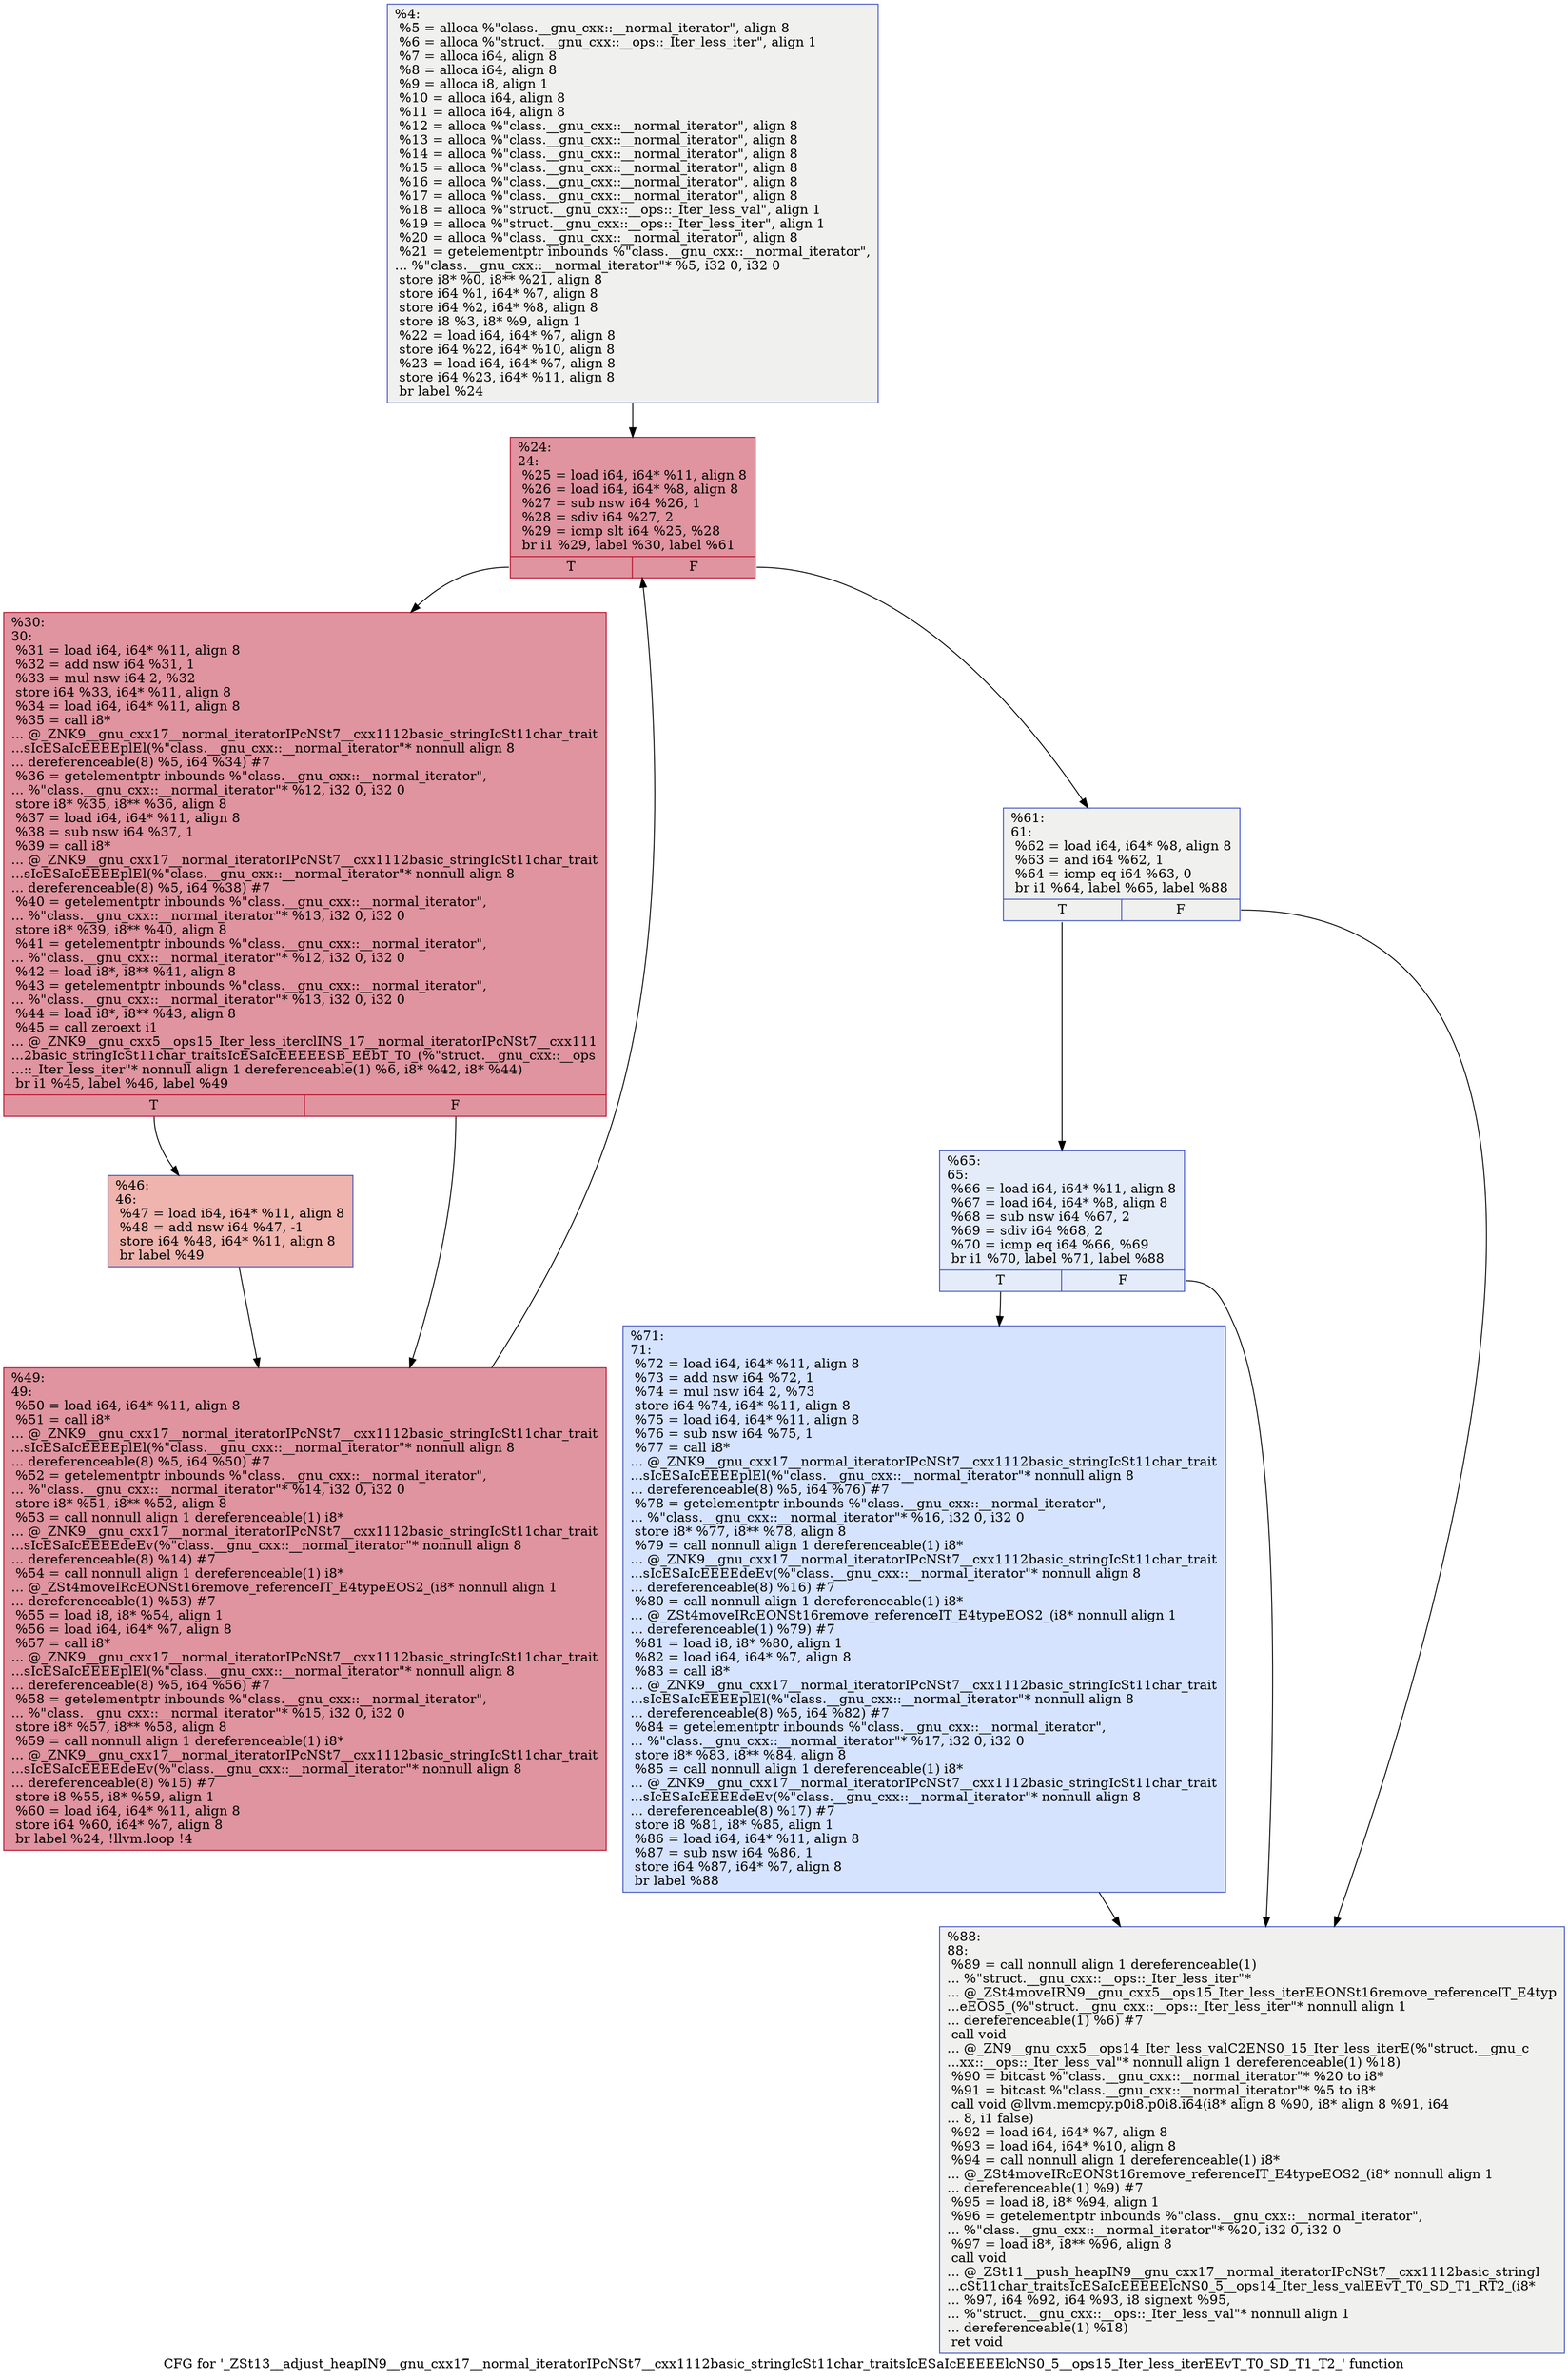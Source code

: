 digraph "CFG for '_ZSt13__adjust_heapIN9__gnu_cxx17__normal_iteratorIPcNSt7__cxx1112basic_stringIcSt11char_traitsIcESaIcEEEEElcNS0_5__ops15_Iter_less_iterEEvT_T0_SD_T1_T2_' function" {
	label="CFG for '_ZSt13__adjust_heapIN9__gnu_cxx17__normal_iteratorIPcNSt7__cxx1112basic_stringIcSt11char_traitsIcESaIcEEEEElcNS0_5__ops15_Iter_less_iterEEvT_T0_SD_T1_T2_' function";

	Node0x55a3cc61ff30 [shape=record,color="#3d50c3ff", style=filled, fillcolor="#dedcdb70",label="{%4:\l  %5 = alloca %\"class.__gnu_cxx::__normal_iterator\", align 8\l  %6 = alloca %\"struct.__gnu_cxx::__ops::_Iter_less_iter\", align 1\l  %7 = alloca i64, align 8\l  %8 = alloca i64, align 8\l  %9 = alloca i8, align 1\l  %10 = alloca i64, align 8\l  %11 = alloca i64, align 8\l  %12 = alloca %\"class.__gnu_cxx::__normal_iterator\", align 8\l  %13 = alloca %\"class.__gnu_cxx::__normal_iterator\", align 8\l  %14 = alloca %\"class.__gnu_cxx::__normal_iterator\", align 8\l  %15 = alloca %\"class.__gnu_cxx::__normal_iterator\", align 8\l  %16 = alloca %\"class.__gnu_cxx::__normal_iterator\", align 8\l  %17 = alloca %\"class.__gnu_cxx::__normal_iterator\", align 8\l  %18 = alloca %\"struct.__gnu_cxx::__ops::_Iter_less_val\", align 1\l  %19 = alloca %\"struct.__gnu_cxx::__ops::_Iter_less_iter\", align 1\l  %20 = alloca %\"class.__gnu_cxx::__normal_iterator\", align 8\l  %21 = getelementptr inbounds %\"class.__gnu_cxx::__normal_iterator\",\l... %\"class.__gnu_cxx::__normal_iterator\"* %5, i32 0, i32 0\l  store i8* %0, i8** %21, align 8\l  store i64 %1, i64* %7, align 8\l  store i64 %2, i64* %8, align 8\l  store i8 %3, i8* %9, align 1\l  %22 = load i64, i64* %7, align 8\l  store i64 %22, i64* %10, align 8\l  %23 = load i64, i64* %7, align 8\l  store i64 %23, i64* %11, align 8\l  br label %24\l}"];
	Node0x55a3cc61ff30 -> Node0x55a3cc61ff80;
	Node0x55a3cc61ff80 [shape=record,color="#b70d28ff", style=filled, fillcolor="#b70d2870",label="{%24:\l24:                                               \l  %25 = load i64, i64* %11, align 8\l  %26 = load i64, i64* %8, align 8\l  %27 = sub nsw i64 %26, 1\l  %28 = sdiv i64 %27, 2\l  %29 = icmp slt i64 %25, %28\l  br i1 %29, label %30, label %61\l|{<s0>T|<s1>F}}"];
	Node0x55a3cc61ff80:s0 -> Node0x55a3cc620e40;
	Node0x55a3cc61ff80:s1 -> Node0x55a3cc620e90;
	Node0x55a3cc620e40 [shape=record,color="#b70d28ff", style=filled, fillcolor="#b70d2870",label="{%30:\l30:                                               \l  %31 = load i64, i64* %11, align 8\l  %32 = add nsw i64 %31, 1\l  %33 = mul nsw i64 2, %32\l  store i64 %33, i64* %11, align 8\l  %34 = load i64, i64* %11, align 8\l  %35 = call i8*\l... @_ZNK9__gnu_cxx17__normal_iteratorIPcNSt7__cxx1112basic_stringIcSt11char_trait\l...sIcESaIcEEEEplEl(%\"class.__gnu_cxx::__normal_iterator\"* nonnull align 8\l... dereferenceable(8) %5, i64 %34) #7\l  %36 = getelementptr inbounds %\"class.__gnu_cxx::__normal_iterator\",\l... %\"class.__gnu_cxx::__normal_iterator\"* %12, i32 0, i32 0\l  store i8* %35, i8** %36, align 8\l  %37 = load i64, i64* %11, align 8\l  %38 = sub nsw i64 %37, 1\l  %39 = call i8*\l... @_ZNK9__gnu_cxx17__normal_iteratorIPcNSt7__cxx1112basic_stringIcSt11char_trait\l...sIcESaIcEEEEplEl(%\"class.__gnu_cxx::__normal_iterator\"* nonnull align 8\l... dereferenceable(8) %5, i64 %38) #7\l  %40 = getelementptr inbounds %\"class.__gnu_cxx::__normal_iterator\",\l... %\"class.__gnu_cxx::__normal_iterator\"* %13, i32 0, i32 0\l  store i8* %39, i8** %40, align 8\l  %41 = getelementptr inbounds %\"class.__gnu_cxx::__normal_iterator\",\l... %\"class.__gnu_cxx::__normal_iterator\"* %12, i32 0, i32 0\l  %42 = load i8*, i8** %41, align 8\l  %43 = getelementptr inbounds %\"class.__gnu_cxx::__normal_iterator\",\l... %\"class.__gnu_cxx::__normal_iterator\"* %13, i32 0, i32 0\l  %44 = load i8*, i8** %43, align 8\l  %45 = call zeroext i1\l... @_ZNK9__gnu_cxx5__ops15_Iter_less_iterclINS_17__normal_iteratorIPcNSt7__cxx111\l...2basic_stringIcSt11char_traitsIcESaIcEEEEESB_EEbT_T0_(%\"struct.__gnu_cxx::__ops\l...::_Iter_less_iter\"* nonnull align 1 dereferenceable(1) %6, i8* %42, i8* %44)\l  br i1 %45, label %46, label %49\l|{<s0>T|<s1>F}}"];
	Node0x55a3cc620e40:s0 -> Node0x55a3cc621c20;
	Node0x55a3cc620e40:s1 -> Node0x55a3cc621c70;
	Node0x55a3cc621c20 [shape=record,color="#3d50c3ff", style=filled, fillcolor="#d8564670",label="{%46:\l46:                                               \l  %47 = load i64, i64* %11, align 8\l  %48 = add nsw i64 %47, -1\l  store i64 %48, i64* %11, align 8\l  br label %49\l}"];
	Node0x55a3cc621c20 -> Node0x55a3cc621c70;
	Node0x55a3cc621c70 [shape=record,color="#b70d28ff", style=filled, fillcolor="#b70d2870",label="{%49:\l49:                                               \l  %50 = load i64, i64* %11, align 8\l  %51 = call i8*\l... @_ZNK9__gnu_cxx17__normal_iteratorIPcNSt7__cxx1112basic_stringIcSt11char_trait\l...sIcESaIcEEEEplEl(%\"class.__gnu_cxx::__normal_iterator\"* nonnull align 8\l... dereferenceable(8) %5, i64 %50) #7\l  %52 = getelementptr inbounds %\"class.__gnu_cxx::__normal_iterator\",\l... %\"class.__gnu_cxx::__normal_iterator\"* %14, i32 0, i32 0\l  store i8* %51, i8** %52, align 8\l  %53 = call nonnull align 1 dereferenceable(1) i8*\l... @_ZNK9__gnu_cxx17__normal_iteratorIPcNSt7__cxx1112basic_stringIcSt11char_trait\l...sIcESaIcEEEEdeEv(%\"class.__gnu_cxx::__normal_iterator\"* nonnull align 8\l... dereferenceable(8) %14) #7\l  %54 = call nonnull align 1 dereferenceable(1) i8*\l... @_ZSt4moveIRcEONSt16remove_referenceIT_E4typeEOS2_(i8* nonnull align 1\l... dereferenceable(1) %53) #7\l  %55 = load i8, i8* %54, align 1\l  %56 = load i64, i64* %7, align 8\l  %57 = call i8*\l... @_ZNK9__gnu_cxx17__normal_iteratorIPcNSt7__cxx1112basic_stringIcSt11char_trait\l...sIcESaIcEEEEplEl(%\"class.__gnu_cxx::__normal_iterator\"* nonnull align 8\l... dereferenceable(8) %5, i64 %56) #7\l  %58 = getelementptr inbounds %\"class.__gnu_cxx::__normal_iterator\",\l... %\"class.__gnu_cxx::__normal_iterator\"* %15, i32 0, i32 0\l  store i8* %57, i8** %58, align 8\l  %59 = call nonnull align 1 dereferenceable(1) i8*\l... @_ZNK9__gnu_cxx17__normal_iteratorIPcNSt7__cxx1112basic_stringIcSt11char_trait\l...sIcESaIcEEEEdeEv(%\"class.__gnu_cxx::__normal_iterator\"* nonnull align 8\l... dereferenceable(8) %15) #7\l  store i8 %55, i8* %59, align 1\l  %60 = load i64, i64* %11, align 8\l  store i64 %60, i64* %7, align 8\l  br label %24, !llvm.loop !4\l}"];
	Node0x55a3cc621c70 -> Node0x55a3cc61ff80;
	Node0x55a3cc620e90 [shape=record,color="#3d50c3ff", style=filled, fillcolor="#dedcdb70",label="{%61:\l61:                                               \l  %62 = load i64, i64* %8, align 8\l  %63 = and i64 %62, 1\l  %64 = icmp eq i64 %63, 0\l  br i1 %64, label %65, label %88\l|{<s0>T|<s1>F}}"];
	Node0x55a3cc620e90:s0 -> Node0x55a3cc622b10;
	Node0x55a3cc620e90:s1 -> Node0x55a3cc622b60;
	Node0x55a3cc622b10 [shape=record,color="#3d50c3ff", style=filled, fillcolor="#c1d4f470",label="{%65:\l65:                                               \l  %66 = load i64, i64* %11, align 8\l  %67 = load i64, i64* %8, align 8\l  %68 = sub nsw i64 %67, 2\l  %69 = sdiv i64 %68, 2\l  %70 = icmp eq i64 %66, %69\l  br i1 %70, label %71, label %88\l|{<s0>T|<s1>F}}"];
	Node0x55a3cc622b10:s0 -> Node0x55a3cc622f30;
	Node0x55a3cc622b10:s1 -> Node0x55a3cc622b60;
	Node0x55a3cc622f30 [shape=record,color="#3d50c3ff", style=filled, fillcolor="#a1c0ff70",label="{%71:\l71:                                               \l  %72 = load i64, i64* %11, align 8\l  %73 = add nsw i64 %72, 1\l  %74 = mul nsw i64 2, %73\l  store i64 %74, i64* %11, align 8\l  %75 = load i64, i64* %11, align 8\l  %76 = sub nsw i64 %75, 1\l  %77 = call i8*\l... @_ZNK9__gnu_cxx17__normal_iteratorIPcNSt7__cxx1112basic_stringIcSt11char_trait\l...sIcESaIcEEEEplEl(%\"class.__gnu_cxx::__normal_iterator\"* nonnull align 8\l... dereferenceable(8) %5, i64 %76) #7\l  %78 = getelementptr inbounds %\"class.__gnu_cxx::__normal_iterator\",\l... %\"class.__gnu_cxx::__normal_iterator\"* %16, i32 0, i32 0\l  store i8* %77, i8** %78, align 8\l  %79 = call nonnull align 1 dereferenceable(1) i8*\l... @_ZNK9__gnu_cxx17__normal_iteratorIPcNSt7__cxx1112basic_stringIcSt11char_trait\l...sIcESaIcEEEEdeEv(%\"class.__gnu_cxx::__normal_iterator\"* nonnull align 8\l... dereferenceable(8) %16) #7\l  %80 = call nonnull align 1 dereferenceable(1) i8*\l... @_ZSt4moveIRcEONSt16remove_referenceIT_E4typeEOS2_(i8* nonnull align 1\l... dereferenceable(1) %79) #7\l  %81 = load i8, i8* %80, align 1\l  %82 = load i64, i64* %7, align 8\l  %83 = call i8*\l... @_ZNK9__gnu_cxx17__normal_iteratorIPcNSt7__cxx1112basic_stringIcSt11char_trait\l...sIcESaIcEEEEplEl(%\"class.__gnu_cxx::__normal_iterator\"* nonnull align 8\l... dereferenceable(8) %5, i64 %82) #7\l  %84 = getelementptr inbounds %\"class.__gnu_cxx::__normal_iterator\",\l... %\"class.__gnu_cxx::__normal_iterator\"* %17, i32 0, i32 0\l  store i8* %83, i8** %84, align 8\l  %85 = call nonnull align 1 dereferenceable(1) i8*\l... @_ZNK9__gnu_cxx17__normal_iteratorIPcNSt7__cxx1112basic_stringIcSt11char_trait\l...sIcESaIcEEEEdeEv(%\"class.__gnu_cxx::__normal_iterator\"* nonnull align 8\l... dereferenceable(8) %17) #7\l  store i8 %81, i8* %85, align 1\l  %86 = load i64, i64* %11, align 8\l  %87 = sub nsw i64 %86, 1\l  store i64 %87, i64* %7, align 8\l  br label %88\l}"];
	Node0x55a3cc622f30 -> Node0x55a3cc622b60;
	Node0x55a3cc622b60 [shape=record,color="#3d50c3ff", style=filled, fillcolor="#dedcdb70",label="{%88:\l88:                                               \l  %89 = call nonnull align 1 dereferenceable(1)\l... %\"struct.__gnu_cxx::__ops::_Iter_less_iter\"*\l... @_ZSt4moveIRN9__gnu_cxx5__ops15_Iter_less_iterEEONSt16remove_referenceIT_E4typ\l...eEOS5_(%\"struct.__gnu_cxx::__ops::_Iter_less_iter\"* nonnull align 1\l... dereferenceable(1) %6) #7\l  call void\l... @_ZN9__gnu_cxx5__ops14_Iter_less_valC2ENS0_15_Iter_less_iterE(%\"struct.__gnu_c\l...xx::__ops::_Iter_less_val\"* nonnull align 1 dereferenceable(1) %18)\l  %90 = bitcast %\"class.__gnu_cxx::__normal_iterator\"* %20 to i8*\l  %91 = bitcast %\"class.__gnu_cxx::__normal_iterator\"* %5 to i8*\l  call void @llvm.memcpy.p0i8.p0i8.i64(i8* align 8 %90, i8* align 8 %91, i64\l... 8, i1 false)\l  %92 = load i64, i64* %7, align 8\l  %93 = load i64, i64* %10, align 8\l  %94 = call nonnull align 1 dereferenceable(1) i8*\l... @_ZSt4moveIRcEONSt16remove_referenceIT_E4typeEOS2_(i8* nonnull align 1\l... dereferenceable(1) %9) #7\l  %95 = load i8, i8* %94, align 1\l  %96 = getelementptr inbounds %\"class.__gnu_cxx::__normal_iterator\",\l... %\"class.__gnu_cxx::__normal_iterator\"* %20, i32 0, i32 0\l  %97 = load i8*, i8** %96, align 8\l  call void\l... @_ZSt11__push_heapIN9__gnu_cxx17__normal_iteratorIPcNSt7__cxx1112basic_stringI\l...cSt11char_traitsIcESaIcEEEEElcNS0_5__ops14_Iter_less_valEEvT_T0_SD_T1_RT2_(i8*\l... %97, i64 %92, i64 %93, i8 signext %95,\l... %\"struct.__gnu_cxx::__ops::_Iter_less_val\"* nonnull align 1\l... dereferenceable(1) %18)\l  ret void\l}"];
}
